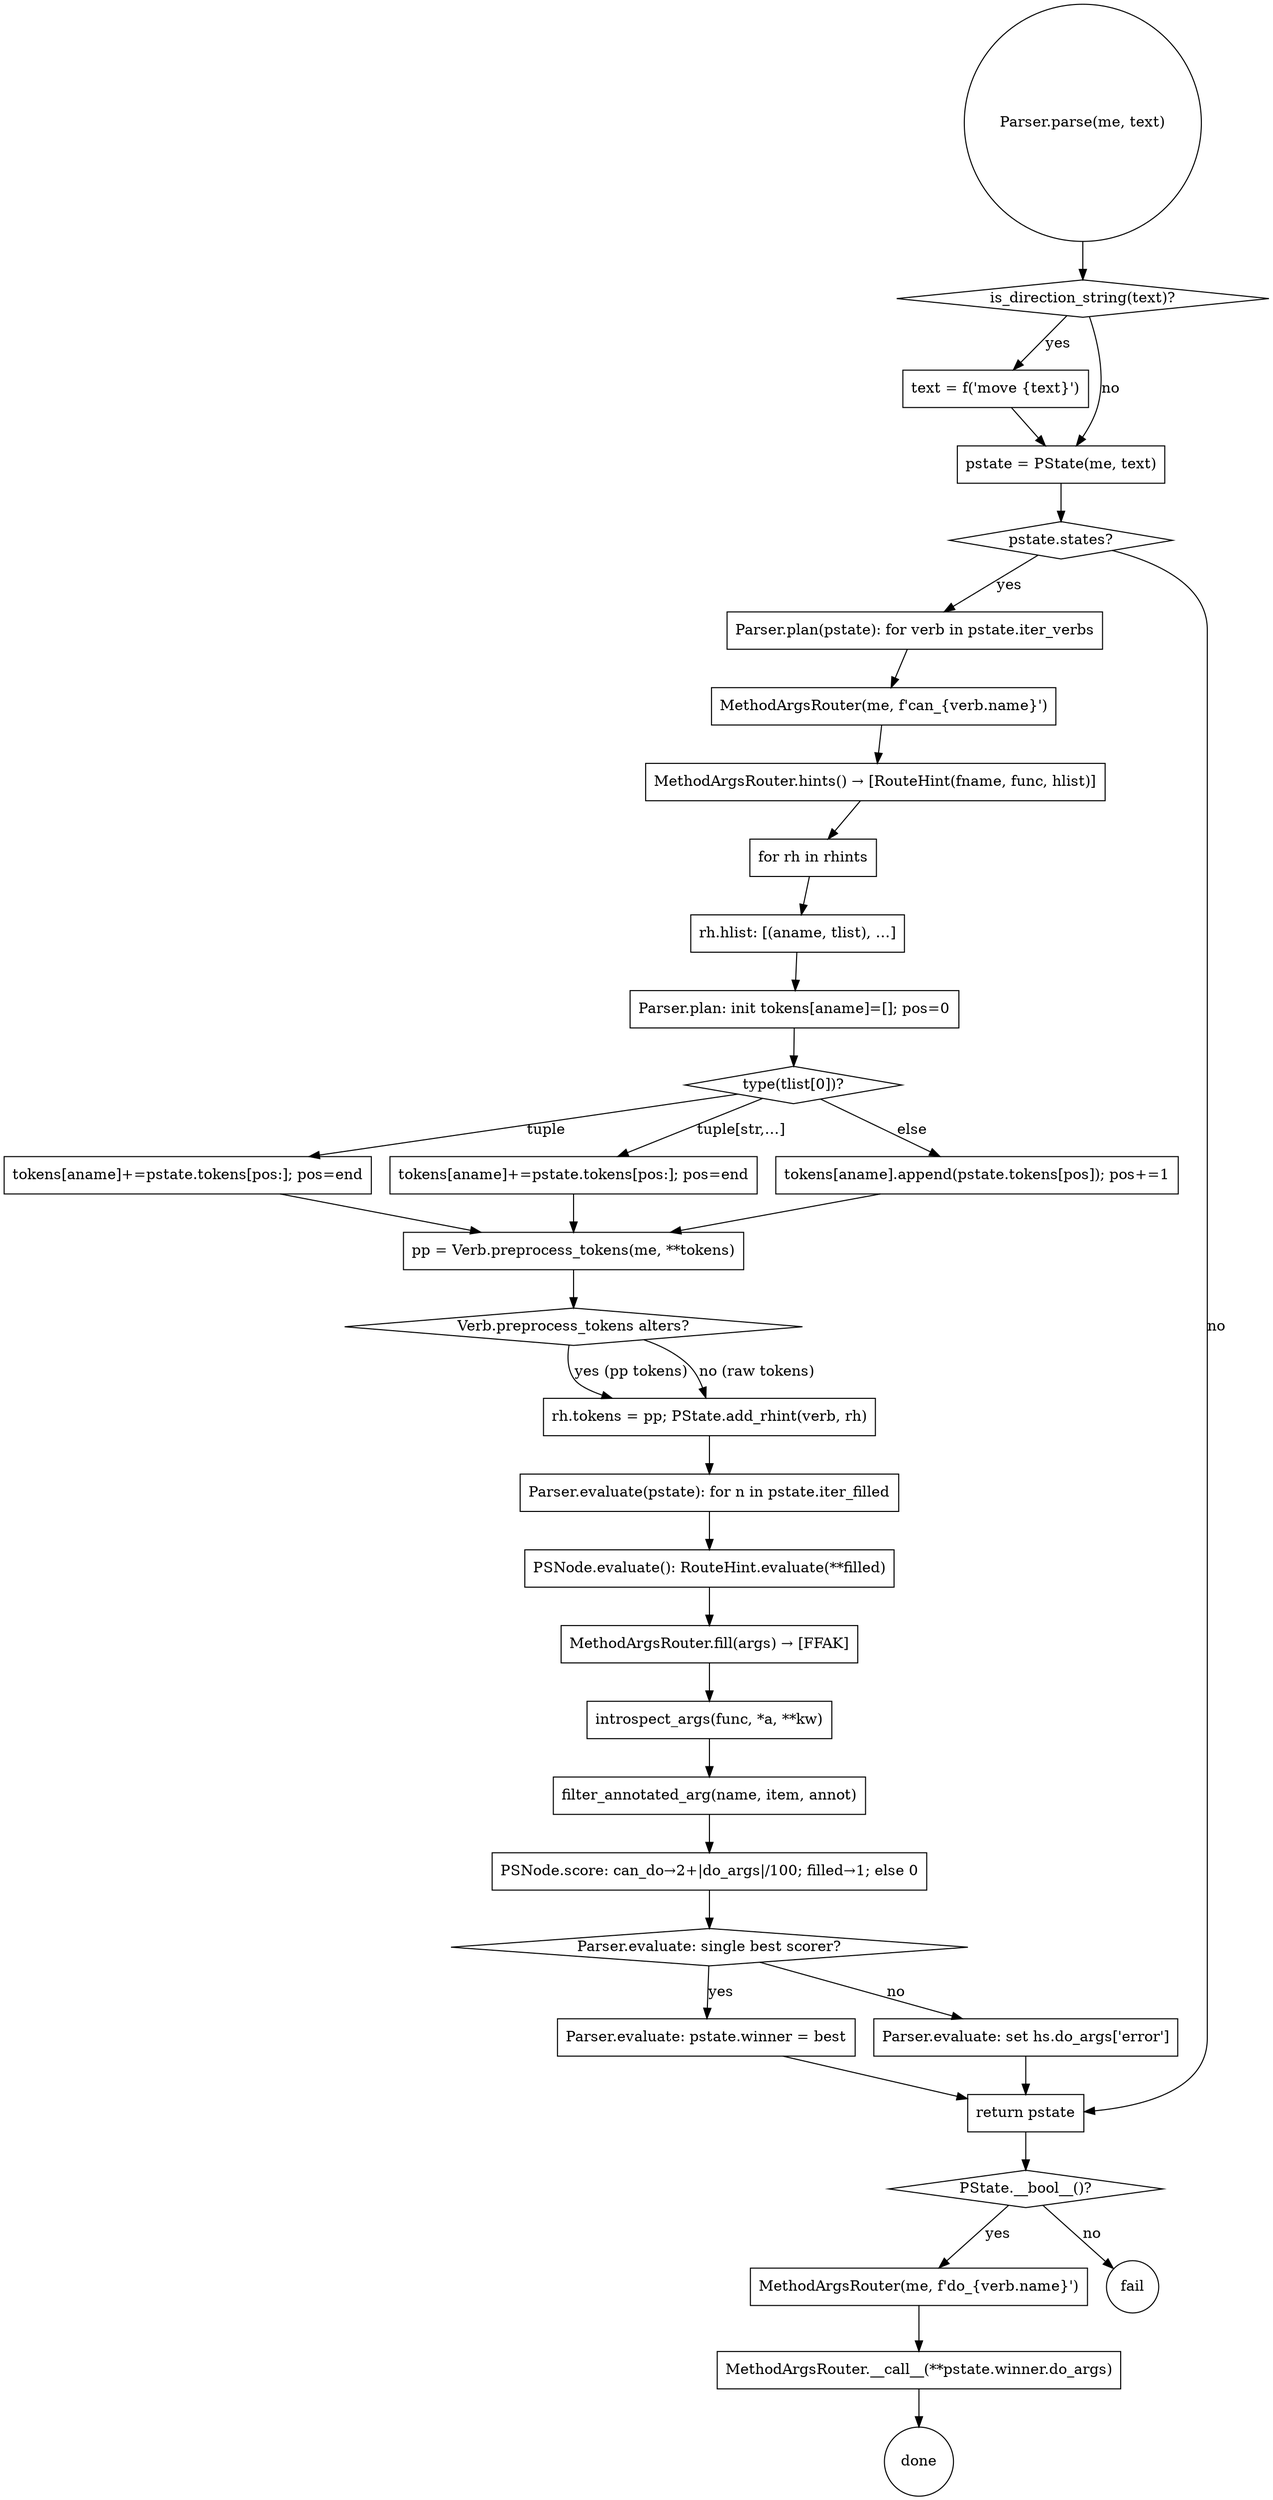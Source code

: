 digraph G {
  rankdir=TB;

  // Center on Parser.parse()
  start [shape=circle, label="Parser.parse(me, text)"];
  dirq [shape=diamond, label="is_direction_string(text)?"];
  toMoves [shape=box, label="text = f('move {text}')"];
  mkPState [shape=box, label="pstate = PState(me, text)"];
  haveStates [shape=diamond, label="pstate.states?"];

  // Planning phase
  plan [shape=box, label="Parser.plan(pstate): for verb in pstate.iter_verbs"];
  mrcan [shape=box, label="MethodArgsRouter(me, f'can_{verb.name}')"];
  rhints [shape=box, label="MethodArgsRouter.hints() → [RouteHint(fname, func, hlist)]"];
  rh_foreach [shape=box, label="for rh in rhints"];
  rh_hlist [shape=box, label="rh.hlist: [(aname, tlist), …]"];
  fillTok [shape=box, label="Parser.plan: init tokens[aname]=[]; pos=0"];
  tlistHead [shape=diamond, label="type(tlist[0])?"];
  tlist1 [shape=box, label="tokens[aname]+=pstate.tokens[pos:]; pos=end"];
  tlistEll [shape=box, label="tokens[aname]+=pstate.tokens[pos:]; pos=end"];
  tlistAtom [shape=box, label="tokens[aname].append(pstate.tokens[pos]); pos+=1"];
  ppNeeded [shape=diamond, label="Verb.preprocess_tokens alters?"];
  preprocess [shape=box, label="pp = Verb.preprocess_tokens(me, **tokens)"];
  attach [shape=box, label="rh.tokens = pp; PState.add_rhint(verb, rh)"];

  // Evaluation phase
  eval [shape=box, label="Parser.evaluate(pstate): for n in pstate.iter_filled"];
  psnEval [shape=box, label="PSNode.evaluate(): RouteHint.evaluate(**filled)"];
  mmrFill [shape=box, label="MethodArgsRouter.fill(args) → [FFAK]"];
  ia [shape=box, label="introspect_args(func, *a, **kw)"];
  faa [shape=box, label="filter_annotated_arg(name, item, annot)"];
  score [shape=box, label="PSNode.score: can_do→2+|do_args|/100; filled→1; else 0"];
  best [shape=diamond, label="Parser.evaluate: single best scorer?"];
  setwin [shape=box, label="Parser.evaluate: pstate.winner = best"];
  ambig [shape=box, label="Parser.evaluate: set hs.do_args['error']"];
  retp [shape=box, label="return pstate"];

  // Execution (outside parse)
  truthy [shape=diamond, label="PState.__bool__()?"];
  mrdo [shape=box, label="MethodArgsRouter(me, f'do_{verb.name}')"];
  invoke [shape=box, label="MethodArgsRouter.__call__(**pstate.winner.do_args)"];
  ok [shape=circle, label="done"];
  fail [shape=circle, label="fail"];

  start -> dirq;
  dirq -> toMoves [label="yes"];
  dirq -> mkPState [label="no"];
  toMoves -> mkPState;
  mkPState -> haveStates;
  haveStates -> retp [label="no"];
  haveStates -> plan [label="yes"];

  plan -> mrcan -> rhints -> rh_foreach -> rh_hlist -> fillTok -> tlistHead;
  tlistHead -> tlist1 [label="tuple"];
  tlistHead -> tlistEll [label="tuple[str,…]"];
  tlistHead -> tlistAtom [label="else"];
  tlist1 -> preprocess;
  tlistEll -> preprocess;
  tlistAtom -> preprocess;
  preprocess -> ppNeeded;
  ppNeeded -> attach [label="yes (pp tokens)"];
  ppNeeded -> attach [label="no (raw tokens)"];
  attach -> eval;
  eval -> psnEval -> mmrFill -> ia -> faa -> score -> best;
  best -> setwin [label="yes"];
  best -> ambig [label="no"];
  setwin -> retp;
  ambig -> retp;

  // after parse returns
  retp -> truthy;
  truthy -> mrdo [label="yes"];
  truthy -> fail [label="no"];
  mrdo -> invoke -> ok;
}
